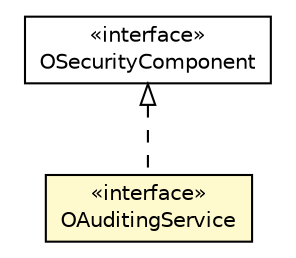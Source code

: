 #!/usr/local/bin/dot
#
# Class diagram 
# Generated by UMLGraph version R5_6-24-gf6e263 (http://www.umlgraph.org/)
#

digraph G {
	edge [fontname="Helvetica",fontsize=10,labelfontname="Helvetica",labelfontsize=10];
	node [fontname="Helvetica",fontsize=10,shape=plaintext];
	nodesep=0.25;
	ranksep=0.5;
	// com.orientechnologies.orient.server.security.OAuditingService
	c656155 [label=<<table title="com.orientechnologies.orient.server.security.OAuditingService" border="0" cellborder="1" cellspacing="0" cellpadding="2" port="p" bgcolor="lemonChiffon" href="./OAuditingService.html">
		<tr><td><table border="0" cellspacing="0" cellpadding="1">
<tr><td align="center" balign="center"> &#171;interface&#187; </td></tr>
<tr><td align="center" balign="center"> OAuditingService </td></tr>
		</table></td></tr>
		</table>>, URL="./OAuditingService.html", fontname="Helvetica", fontcolor="black", fontsize=10.0];
	// com.orientechnologies.orient.server.security.OSecurityComponent
	c656156 [label=<<table title="com.orientechnologies.orient.server.security.OSecurityComponent" border="0" cellborder="1" cellspacing="0" cellpadding="2" port="p" href="./OSecurityComponent.html">
		<tr><td><table border="0" cellspacing="0" cellpadding="1">
<tr><td align="center" balign="center"> &#171;interface&#187; </td></tr>
<tr><td align="center" balign="center"> OSecurityComponent </td></tr>
		</table></td></tr>
		</table>>, URL="./OSecurityComponent.html", fontname="Helvetica", fontcolor="black", fontsize=10.0];
	//com.orientechnologies.orient.server.security.OAuditingService implements com.orientechnologies.orient.server.security.OSecurityComponent
	c656156:p -> c656155:p [dir=back,arrowtail=empty,style=dashed];
}

